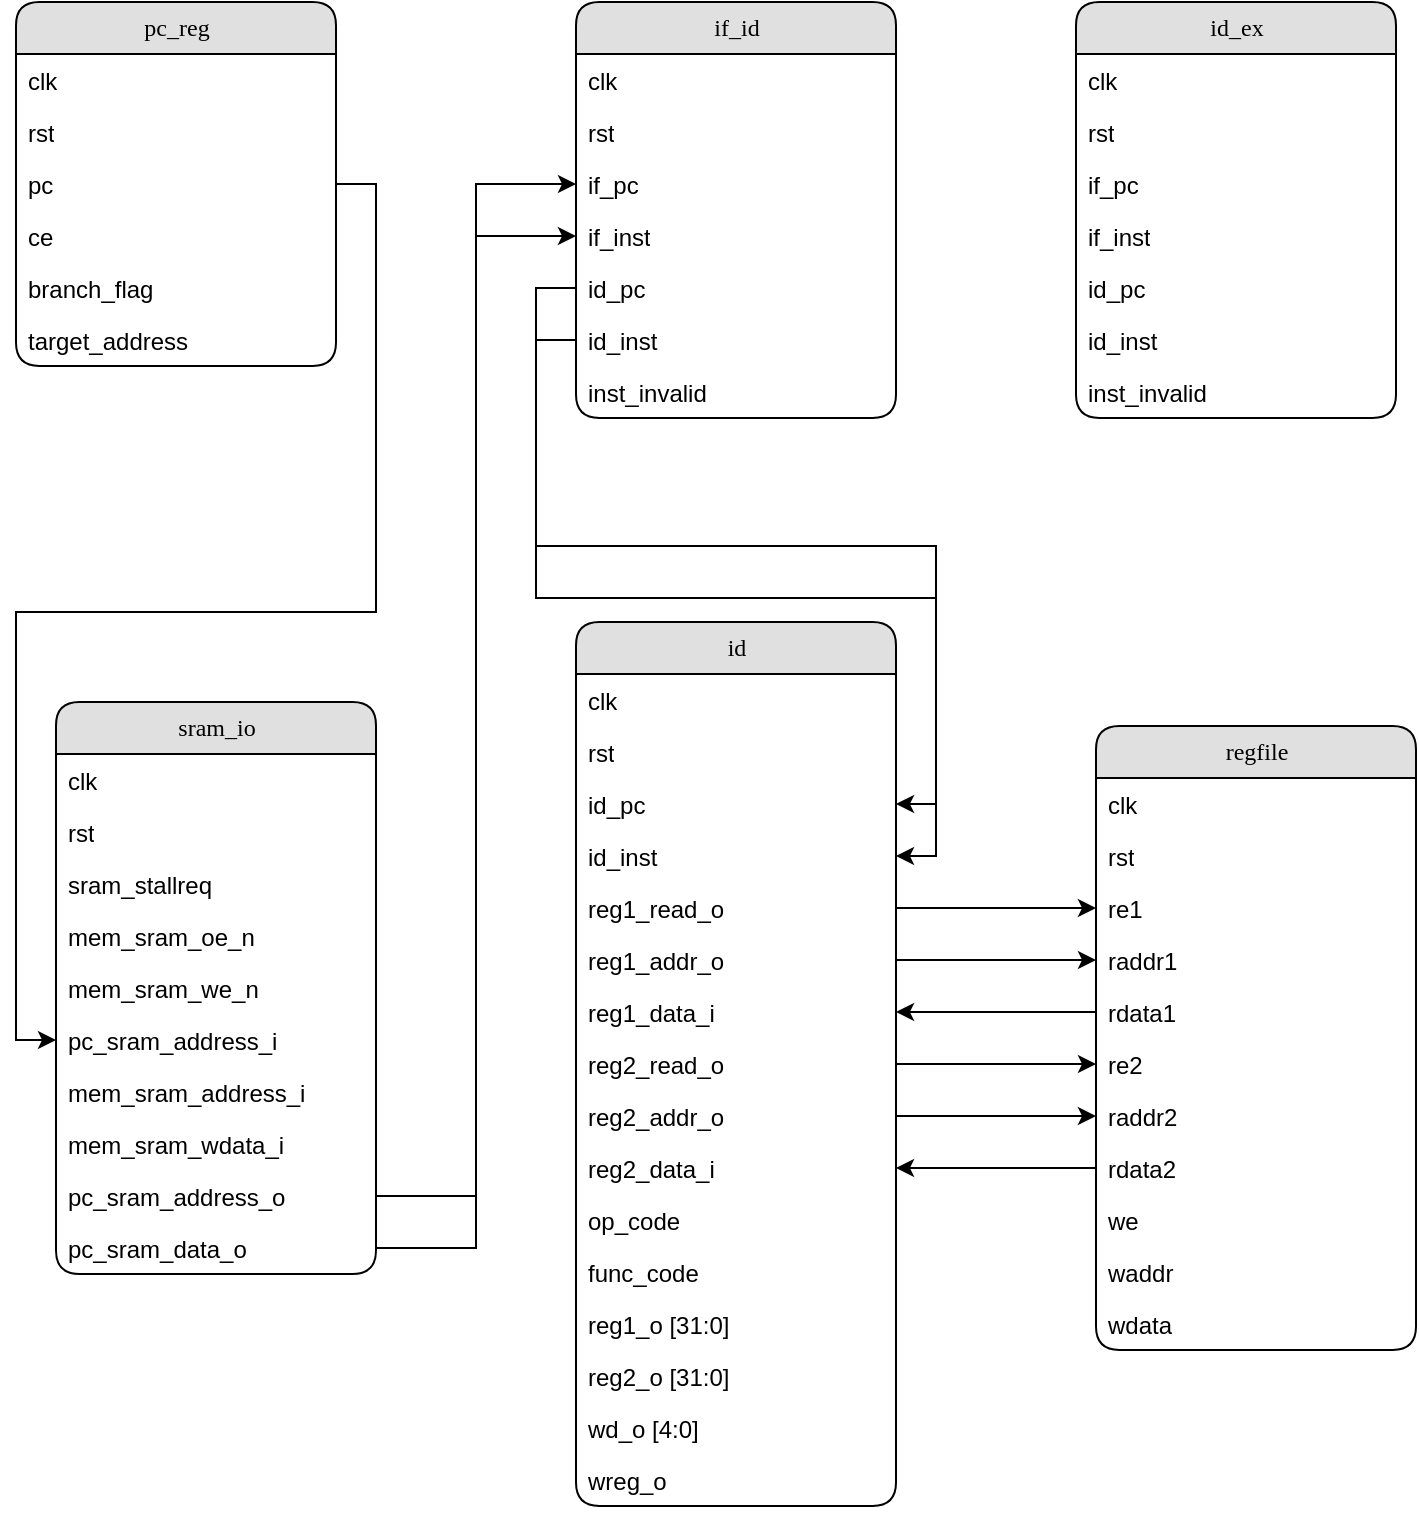 <mxfile version="13.9.2" type="github">
  <diagram name="Page-1" id="b520641d-4fe3-3701-9064-5fc419738815">
    <mxGraphModel dx="2062" dy="1155" grid="1" gridSize="10" guides="1" tooltips="1" connect="1" arrows="1" fold="1" page="1" pageScale="1" pageWidth="850" pageHeight="1100" background="#ffffff" math="0" shadow="0">
      <root>
        <mxCell id="0" />
        <mxCell id="1" parent="0" />
        <mxCell id="21ea969265ad0168-6" value="pc_reg" style="swimlane;html=1;fontStyle=0;childLayout=stackLayout;horizontal=1;startSize=26;fillColor=#e0e0e0;horizontalStack=0;resizeParent=1;resizeLast=0;collapsible=1;marginBottom=0;swimlaneFillColor=#ffffff;align=center;rounded=1;shadow=0;comic=0;labelBackgroundColor=none;strokeWidth=1;fontFamily=Verdana;fontSize=12" parent="1" vertex="1">
          <mxGeometry x="50" y="130" width="160" height="182" as="geometry">
            <mxRectangle x="160" y="74" width="70" height="26" as="alternateBounds" />
          </mxGeometry>
        </mxCell>
        <mxCell id="21ea969265ad0168-7" value="clk" style="text;html=1;strokeColor=none;fillColor=none;spacingLeft=4;spacingRight=4;whiteSpace=wrap;overflow=hidden;rotatable=0;points=[[0,0.5],[1,0.5]];portConstraint=eastwest;" parent="21ea969265ad0168-6" vertex="1">
          <mxGeometry y="26" width="160" height="26" as="geometry" />
        </mxCell>
        <mxCell id="21ea969265ad0168-8" value="rst" style="text;html=1;strokeColor=none;fillColor=none;spacingLeft=4;spacingRight=4;whiteSpace=wrap;overflow=hidden;rotatable=0;points=[[0,0.5],[1,0.5]];portConstraint=eastwest;" parent="21ea969265ad0168-6" vertex="1">
          <mxGeometry y="52" width="160" height="26" as="geometry" />
        </mxCell>
        <mxCell id="21ea969265ad0168-9" value="pc" style="text;html=1;strokeColor=none;fillColor=none;spacingLeft=4;spacingRight=4;whiteSpace=wrap;overflow=hidden;rotatable=0;points=[[0,0.5],[1,0.5]];portConstraint=eastwest;" parent="21ea969265ad0168-6" vertex="1">
          <mxGeometry y="78" width="160" height="26" as="geometry" />
        </mxCell>
        <mxCell id="YsdhhC4Hr84g5VF4oJ76-20" value="ce" style="text;html=1;strokeColor=none;fillColor=none;spacingLeft=4;spacingRight=4;whiteSpace=wrap;overflow=hidden;rotatable=0;points=[[0,0.5],[1,0.5]];portConstraint=eastwest;" vertex="1" parent="21ea969265ad0168-6">
          <mxGeometry y="104" width="160" height="26" as="geometry" />
        </mxCell>
        <mxCell id="YsdhhC4Hr84g5VF4oJ76-26" value="branch_flag" style="text;html=1;strokeColor=none;fillColor=none;spacingLeft=4;spacingRight=4;whiteSpace=wrap;overflow=hidden;rotatable=0;points=[[0,0.5],[1,0.5]];portConstraint=eastwest;" vertex="1" parent="21ea969265ad0168-6">
          <mxGeometry y="130" width="160" height="26" as="geometry" />
        </mxCell>
        <mxCell id="YsdhhC4Hr84g5VF4oJ76-27" value="target_address" style="text;html=1;strokeColor=none;fillColor=none;spacingLeft=4;spacingRight=4;whiteSpace=wrap;overflow=hidden;rotatable=0;points=[[0,0.5],[1,0.5]];portConstraint=eastwest;" vertex="1" parent="21ea969265ad0168-6">
          <mxGeometry y="156" width="160" height="26" as="geometry" />
        </mxCell>
        <mxCell id="YsdhhC4Hr84g5VF4oJ76-32" value="sram_io" style="swimlane;html=1;fontStyle=0;childLayout=stackLayout;horizontal=1;startSize=26;fillColor=#e0e0e0;horizontalStack=0;resizeParent=1;resizeLast=0;collapsible=1;marginBottom=0;swimlaneFillColor=#ffffff;align=center;rounded=1;shadow=0;comic=0;labelBackgroundColor=none;strokeWidth=1;fontFamily=Verdana;fontSize=12" vertex="1" parent="1">
          <mxGeometry x="70" y="480" width="160" height="286" as="geometry" />
        </mxCell>
        <mxCell id="YsdhhC4Hr84g5VF4oJ76-33" value="clk" style="text;html=1;strokeColor=none;fillColor=none;spacingLeft=4;spacingRight=4;whiteSpace=wrap;overflow=hidden;rotatable=0;points=[[0,0.5],[1,0.5]];portConstraint=eastwest;" vertex="1" parent="YsdhhC4Hr84g5VF4oJ76-32">
          <mxGeometry y="26" width="160" height="26" as="geometry" />
        </mxCell>
        <mxCell id="YsdhhC4Hr84g5VF4oJ76-34" value="rst" style="text;html=1;strokeColor=none;fillColor=none;spacingLeft=4;spacingRight=4;whiteSpace=wrap;overflow=hidden;rotatable=0;points=[[0,0.5],[1,0.5]];portConstraint=eastwest;" vertex="1" parent="YsdhhC4Hr84g5VF4oJ76-32">
          <mxGeometry y="52" width="160" height="26" as="geometry" />
        </mxCell>
        <mxCell id="YsdhhC4Hr84g5VF4oJ76-35" value="sram_stallreq" style="text;html=1;strokeColor=none;fillColor=none;spacingLeft=4;spacingRight=4;whiteSpace=wrap;overflow=hidden;rotatable=0;points=[[0,0.5],[1,0.5]];portConstraint=eastwest;" vertex="1" parent="YsdhhC4Hr84g5VF4oJ76-32">
          <mxGeometry y="78" width="160" height="26" as="geometry" />
        </mxCell>
        <mxCell id="YsdhhC4Hr84g5VF4oJ76-36" value="mem_sram_oe_n" style="text;html=1;strokeColor=none;fillColor=none;spacingLeft=4;spacingRight=4;whiteSpace=wrap;overflow=hidden;rotatable=0;points=[[0,0.5],[1,0.5]];portConstraint=eastwest;" vertex="1" parent="YsdhhC4Hr84g5VF4oJ76-32">
          <mxGeometry y="104" width="160" height="26" as="geometry" />
        </mxCell>
        <mxCell id="YsdhhC4Hr84g5VF4oJ76-37" value="mem_sram_we_n" style="text;html=1;strokeColor=none;fillColor=none;spacingLeft=4;spacingRight=4;whiteSpace=wrap;overflow=hidden;rotatable=0;points=[[0,0.5],[1,0.5]];portConstraint=eastwest;" vertex="1" parent="YsdhhC4Hr84g5VF4oJ76-32">
          <mxGeometry y="130" width="160" height="26" as="geometry" />
        </mxCell>
        <mxCell id="YsdhhC4Hr84g5VF4oJ76-38" value="pc_sram_address_i" style="text;html=1;strokeColor=none;fillColor=none;spacingLeft=4;spacingRight=4;whiteSpace=wrap;overflow=hidden;rotatable=0;points=[[0,0.5],[1,0.5]];portConstraint=eastwest;" vertex="1" parent="YsdhhC4Hr84g5VF4oJ76-32">
          <mxGeometry y="156" width="160" height="26" as="geometry" />
        </mxCell>
        <mxCell id="YsdhhC4Hr84g5VF4oJ76-39" value="mem_sram_address_i" style="text;html=1;strokeColor=none;fillColor=none;spacingLeft=4;spacingRight=4;whiteSpace=wrap;overflow=hidden;rotatable=0;points=[[0,0.5],[1,0.5]];portConstraint=eastwest;" vertex="1" parent="YsdhhC4Hr84g5VF4oJ76-32">
          <mxGeometry y="182" width="160" height="26" as="geometry" />
        </mxCell>
        <mxCell id="YsdhhC4Hr84g5VF4oJ76-40" value="mem_sram_wdata_i" style="text;html=1;strokeColor=none;fillColor=none;spacingLeft=4;spacingRight=4;whiteSpace=wrap;overflow=hidden;rotatable=0;points=[[0,0.5],[1,0.5]];portConstraint=eastwest;" vertex="1" parent="YsdhhC4Hr84g5VF4oJ76-32">
          <mxGeometry y="208" width="160" height="26" as="geometry" />
        </mxCell>
        <mxCell id="YsdhhC4Hr84g5VF4oJ76-42" value="pc_sram_address_o" style="text;html=1;strokeColor=none;fillColor=none;spacingLeft=4;spacingRight=4;whiteSpace=wrap;overflow=hidden;rotatable=0;points=[[0,0.5],[1,0.5]];portConstraint=eastwest;" vertex="1" parent="YsdhhC4Hr84g5VF4oJ76-32">
          <mxGeometry y="234" width="160" height="26" as="geometry" />
        </mxCell>
        <mxCell id="YsdhhC4Hr84g5VF4oJ76-41" value="pc_sram_data_o" style="text;html=1;strokeColor=none;fillColor=none;spacingLeft=4;spacingRight=4;whiteSpace=wrap;overflow=hidden;rotatable=0;points=[[0,0.5],[1,0.5]];portConstraint=eastwest;" vertex="1" parent="YsdhhC4Hr84g5VF4oJ76-32">
          <mxGeometry y="260" width="160" height="26" as="geometry" />
        </mxCell>
        <mxCell id="YsdhhC4Hr84g5VF4oJ76-43" style="edgeStyle=orthogonalEdgeStyle;rounded=0;orthogonalLoop=1;jettySize=auto;html=1;" edge="1" parent="1" source="21ea969265ad0168-9" target="YsdhhC4Hr84g5VF4oJ76-38">
          <mxGeometry relative="1" as="geometry" />
        </mxCell>
        <mxCell id="YsdhhC4Hr84g5VF4oJ76-44" value="if_id" style="swimlane;html=1;fontStyle=0;childLayout=stackLayout;horizontal=1;startSize=26;fillColor=#e0e0e0;horizontalStack=0;resizeParent=1;resizeLast=0;collapsible=1;marginBottom=0;swimlaneFillColor=#ffffff;align=center;rounded=1;shadow=0;comic=0;labelBackgroundColor=none;strokeWidth=1;fontFamily=Verdana;fontSize=12" vertex="1" parent="1">
          <mxGeometry x="330" y="130" width="160" height="208" as="geometry" />
        </mxCell>
        <mxCell id="YsdhhC4Hr84g5VF4oJ76-45" value="clk" style="text;html=1;strokeColor=none;fillColor=none;spacingLeft=4;spacingRight=4;whiteSpace=wrap;overflow=hidden;rotatable=0;points=[[0,0.5],[1,0.5]];portConstraint=eastwest;" vertex="1" parent="YsdhhC4Hr84g5VF4oJ76-44">
          <mxGeometry y="26" width="160" height="26" as="geometry" />
        </mxCell>
        <mxCell id="YsdhhC4Hr84g5VF4oJ76-46" value="rst" style="text;html=1;strokeColor=none;fillColor=none;spacingLeft=4;spacingRight=4;whiteSpace=wrap;overflow=hidden;rotatable=0;points=[[0,0.5],[1,0.5]];portConstraint=eastwest;" vertex="1" parent="YsdhhC4Hr84g5VF4oJ76-44">
          <mxGeometry y="52" width="160" height="26" as="geometry" />
        </mxCell>
        <mxCell id="YsdhhC4Hr84g5VF4oJ76-47" value="if_pc" style="text;html=1;strokeColor=none;fillColor=none;spacingLeft=4;spacingRight=4;whiteSpace=wrap;overflow=hidden;rotatable=0;points=[[0,0.5],[1,0.5]];portConstraint=eastwest;" vertex="1" parent="YsdhhC4Hr84g5VF4oJ76-44">
          <mxGeometry y="78" width="160" height="26" as="geometry" />
        </mxCell>
        <mxCell id="YsdhhC4Hr84g5VF4oJ76-48" value="if_inst" style="text;html=1;strokeColor=none;fillColor=none;spacingLeft=4;spacingRight=4;whiteSpace=wrap;overflow=hidden;rotatable=0;points=[[0,0.5],[1,0.5]];portConstraint=eastwest;" vertex="1" parent="YsdhhC4Hr84g5VF4oJ76-44">
          <mxGeometry y="104" width="160" height="26" as="geometry" />
        </mxCell>
        <mxCell id="YsdhhC4Hr84g5VF4oJ76-49" value="id_pc" style="text;html=1;strokeColor=none;fillColor=none;spacingLeft=4;spacingRight=4;whiteSpace=wrap;overflow=hidden;rotatable=0;points=[[0,0.5],[1,0.5]];portConstraint=eastwest;" vertex="1" parent="YsdhhC4Hr84g5VF4oJ76-44">
          <mxGeometry y="130" width="160" height="26" as="geometry" />
        </mxCell>
        <mxCell id="YsdhhC4Hr84g5VF4oJ76-50" value="id_inst" style="text;html=1;strokeColor=none;fillColor=none;spacingLeft=4;spacingRight=4;whiteSpace=wrap;overflow=hidden;rotatable=0;points=[[0,0.5],[1,0.5]];portConstraint=eastwest;" vertex="1" parent="YsdhhC4Hr84g5VF4oJ76-44">
          <mxGeometry y="156" width="160" height="26" as="geometry" />
        </mxCell>
        <mxCell id="YsdhhC4Hr84g5VF4oJ76-51" value="inst_invalid" style="text;html=1;strokeColor=none;fillColor=none;spacingLeft=4;spacingRight=4;whiteSpace=wrap;overflow=hidden;rotatable=0;points=[[0,0.5],[1,0.5]];portConstraint=eastwest;" vertex="1" parent="YsdhhC4Hr84g5VF4oJ76-44">
          <mxGeometry y="182" width="160" height="26" as="geometry" />
        </mxCell>
        <mxCell id="YsdhhC4Hr84g5VF4oJ76-52" style="edgeStyle=orthogonalEdgeStyle;rounded=0;orthogonalLoop=1;jettySize=auto;html=1;" edge="1" parent="1" source="YsdhhC4Hr84g5VF4oJ76-42" target="YsdhhC4Hr84g5VF4oJ76-47">
          <mxGeometry relative="1" as="geometry" />
        </mxCell>
        <mxCell id="YsdhhC4Hr84g5VF4oJ76-53" style="edgeStyle=orthogonalEdgeStyle;rounded=0;orthogonalLoop=1;jettySize=auto;html=1;" edge="1" parent="1" source="YsdhhC4Hr84g5VF4oJ76-41" target="YsdhhC4Hr84g5VF4oJ76-48">
          <mxGeometry relative="1" as="geometry" />
        </mxCell>
        <mxCell id="YsdhhC4Hr84g5VF4oJ76-54" value="id" style="swimlane;html=1;fontStyle=0;childLayout=stackLayout;horizontal=1;startSize=26;fillColor=#e0e0e0;horizontalStack=0;resizeParent=1;resizeLast=0;collapsible=1;marginBottom=0;swimlaneFillColor=#ffffff;align=center;rounded=1;shadow=0;comic=0;labelBackgroundColor=none;strokeWidth=1;fontFamily=Verdana;fontSize=12" vertex="1" parent="1">
          <mxGeometry x="330" y="440" width="160" height="442" as="geometry" />
        </mxCell>
        <mxCell id="YsdhhC4Hr84g5VF4oJ76-55" value="clk" style="text;html=1;strokeColor=none;fillColor=none;spacingLeft=4;spacingRight=4;whiteSpace=wrap;overflow=hidden;rotatable=0;points=[[0,0.5],[1,0.5]];portConstraint=eastwest;" vertex="1" parent="YsdhhC4Hr84g5VF4oJ76-54">
          <mxGeometry y="26" width="160" height="26" as="geometry" />
        </mxCell>
        <mxCell id="YsdhhC4Hr84g5VF4oJ76-56" value="rst" style="text;html=1;strokeColor=none;fillColor=none;spacingLeft=4;spacingRight=4;whiteSpace=wrap;overflow=hidden;rotatable=0;points=[[0,0.5],[1,0.5]];portConstraint=eastwest;" vertex="1" parent="YsdhhC4Hr84g5VF4oJ76-54">
          <mxGeometry y="52" width="160" height="26" as="geometry" />
        </mxCell>
        <mxCell id="YsdhhC4Hr84g5VF4oJ76-57" value="id_pc" style="text;html=1;strokeColor=none;fillColor=none;spacingLeft=4;spacingRight=4;whiteSpace=wrap;overflow=hidden;rotatable=0;points=[[0,0.5],[1,0.5]];portConstraint=eastwest;" vertex="1" parent="YsdhhC4Hr84g5VF4oJ76-54">
          <mxGeometry y="78" width="160" height="26" as="geometry" />
        </mxCell>
        <mxCell id="YsdhhC4Hr84g5VF4oJ76-58" value="id_inst" style="text;html=1;strokeColor=none;fillColor=none;spacingLeft=4;spacingRight=4;whiteSpace=wrap;overflow=hidden;rotatable=0;points=[[0,0.5],[1,0.5]];portConstraint=eastwest;" vertex="1" parent="YsdhhC4Hr84g5VF4oJ76-54">
          <mxGeometry y="104" width="160" height="26" as="geometry" />
        </mxCell>
        <mxCell id="YsdhhC4Hr84g5VF4oJ76-80" value="reg1_read_o" style="text;html=1;strokeColor=none;fillColor=none;spacingLeft=4;spacingRight=4;whiteSpace=wrap;overflow=hidden;rotatable=0;points=[[0,0.5],[1,0.5]];portConstraint=eastwest;" vertex="1" parent="YsdhhC4Hr84g5VF4oJ76-54">
          <mxGeometry y="130" width="160" height="26" as="geometry" />
        </mxCell>
        <mxCell id="YsdhhC4Hr84g5VF4oJ76-73" value="reg1_addr_o" style="text;html=1;strokeColor=none;fillColor=none;spacingLeft=4;spacingRight=4;whiteSpace=wrap;overflow=hidden;rotatable=0;points=[[0,0.5],[1,0.5]];portConstraint=eastwest;" vertex="1" parent="YsdhhC4Hr84g5VF4oJ76-54">
          <mxGeometry y="156" width="160" height="26" as="geometry" />
        </mxCell>
        <mxCell id="YsdhhC4Hr84g5VF4oJ76-78" value="reg1_data_i" style="text;html=1;strokeColor=none;fillColor=none;spacingLeft=4;spacingRight=4;whiteSpace=wrap;overflow=hidden;rotatable=0;points=[[0,0.5],[1,0.5]];portConstraint=eastwest;" vertex="1" parent="YsdhhC4Hr84g5VF4oJ76-54">
          <mxGeometry y="182" width="160" height="26" as="geometry" />
        </mxCell>
        <mxCell id="YsdhhC4Hr84g5VF4oJ76-74" value="reg2_read_o" style="text;html=1;strokeColor=none;fillColor=none;spacingLeft=4;spacingRight=4;whiteSpace=wrap;overflow=hidden;rotatable=0;points=[[0,0.5],[1,0.5]];portConstraint=eastwest;" vertex="1" parent="YsdhhC4Hr84g5VF4oJ76-54">
          <mxGeometry y="208" width="160" height="26" as="geometry" />
        </mxCell>
        <mxCell id="YsdhhC4Hr84g5VF4oJ76-79" value="reg2_addr_o" style="text;html=1;strokeColor=none;fillColor=none;spacingLeft=4;spacingRight=4;whiteSpace=wrap;overflow=hidden;rotatable=0;points=[[0,0.5],[1,0.5]];portConstraint=eastwest;" vertex="1" parent="YsdhhC4Hr84g5VF4oJ76-54">
          <mxGeometry y="234" width="160" height="26" as="geometry" />
        </mxCell>
        <mxCell id="YsdhhC4Hr84g5VF4oJ76-81" value="reg2_data_i" style="text;html=1;strokeColor=none;fillColor=none;spacingLeft=4;spacingRight=4;whiteSpace=wrap;overflow=hidden;rotatable=0;points=[[0,0.5],[1,0.5]];portConstraint=eastwest;" vertex="1" parent="YsdhhC4Hr84g5VF4oJ76-54">
          <mxGeometry y="260" width="160" height="26" as="geometry" />
        </mxCell>
        <mxCell id="YsdhhC4Hr84g5VF4oJ76-88" value="op_code" style="text;html=1;strokeColor=none;fillColor=none;spacingLeft=4;spacingRight=4;whiteSpace=wrap;overflow=hidden;rotatable=0;points=[[0,0.5],[1,0.5]];portConstraint=eastwest;" vertex="1" parent="YsdhhC4Hr84g5VF4oJ76-54">
          <mxGeometry y="286" width="160" height="26" as="geometry" />
        </mxCell>
        <mxCell id="YsdhhC4Hr84g5VF4oJ76-89" value="func_code" style="text;html=1;strokeColor=none;fillColor=none;spacingLeft=4;spacingRight=4;whiteSpace=wrap;overflow=hidden;rotatable=0;points=[[0,0.5],[1,0.5]];portConstraint=eastwest;" vertex="1" parent="YsdhhC4Hr84g5VF4oJ76-54">
          <mxGeometry y="312" width="160" height="26" as="geometry" />
        </mxCell>
        <mxCell id="YsdhhC4Hr84g5VF4oJ76-90" value="reg1_o [31:0]" style="text;html=1;strokeColor=none;fillColor=none;spacingLeft=4;spacingRight=4;whiteSpace=wrap;overflow=hidden;rotatable=0;points=[[0,0.5],[1,0.5]];portConstraint=eastwest;" vertex="1" parent="YsdhhC4Hr84g5VF4oJ76-54">
          <mxGeometry y="338" width="160" height="26" as="geometry" />
        </mxCell>
        <mxCell id="YsdhhC4Hr84g5VF4oJ76-91" value="reg2_o [31:0]" style="text;html=1;strokeColor=none;fillColor=none;spacingLeft=4;spacingRight=4;whiteSpace=wrap;overflow=hidden;rotatable=0;points=[[0,0.5],[1,0.5]];portConstraint=eastwest;" vertex="1" parent="YsdhhC4Hr84g5VF4oJ76-54">
          <mxGeometry y="364" width="160" height="26" as="geometry" />
        </mxCell>
        <mxCell id="YsdhhC4Hr84g5VF4oJ76-92" value="wd_o [4:0]" style="text;html=1;strokeColor=none;fillColor=none;spacingLeft=4;spacingRight=4;whiteSpace=wrap;overflow=hidden;rotatable=0;points=[[0,0.5],[1,0.5]];portConstraint=eastwest;" vertex="1" parent="YsdhhC4Hr84g5VF4oJ76-54">
          <mxGeometry y="390" width="160" height="26" as="geometry" />
        </mxCell>
        <mxCell id="YsdhhC4Hr84g5VF4oJ76-93" value="wreg_o" style="text;html=1;strokeColor=none;fillColor=none;spacingLeft=4;spacingRight=4;whiteSpace=wrap;overflow=hidden;rotatable=0;points=[[0,0.5],[1,0.5]];portConstraint=eastwest;" vertex="1" parent="YsdhhC4Hr84g5VF4oJ76-54">
          <mxGeometry y="416" width="160" height="26" as="geometry" />
        </mxCell>
        <mxCell id="YsdhhC4Hr84g5VF4oJ76-59" style="edgeStyle=orthogonalEdgeStyle;rounded=0;orthogonalLoop=1;jettySize=auto;html=1;" edge="1" parent="1" source="YsdhhC4Hr84g5VF4oJ76-49" target="YsdhhC4Hr84g5VF4oJ76-57">
          <mxGeometry relative="1" as="geometry" />
        </mxCell>
        <mxCell id="YsdhhC4Hr84g5VF4oJ76-60" style="edgeStyle=orthogonalEdgeStyle;rounded=0;orthogonalLoop=1;jettySize=auto;html=1;" edge="1" parent="1" source="YsdhhC4Hr84g5VF4oJ76-50" target="YsdhhC4Hr84g5VF4oJ76-58">
          <mxGeometry relative="1" as="geometry" />
        </mxCell>
        <mxCell id="YsdhhC4Hr84g5VF4oJ76-61" value="regfile" style="swimlane;html=1;fontStyle=0;childLayout=stackLayout;horizontal=1;startSize=26;fillColor=#e0e0e0;horizontalStack=0;resizeParent=1;resizeLast=0;collapsible=1;marginBottom=0;swimlaneFillColor=#ffffff;align=center;rounded=1;shadow=0;comic=0;labelBackgroundColor=none;strokeWidth=1;fontFamily=Verdana;fontSize=12" vertex="1" parent="1">
          <mxGeometry x="590" y="492" width="160" height="312" as="geometry" />
        </mxCell>
        <mxCell id="YsdhhC4Hr84g5VF4oJ76-62" value="clk" style="text;html=1;strokeColor=none;fillColor=none;spacingLeft=4;spacingRight=4;whiteSpace=wrap;overflow=hidden;rotatable=0;points=[[0,0.5],[1,0.5]];portConstraint=eastwest;" vertex="1" parent="YsdhhC4Hr84g5VF4oJ76-61">
          <mxGeometry y="26" width="160" height="26" as="geometry" />
        </mxCell>
        <mxCell id="YsdhhC4Hr84g5VF4oJ76-63" value="rst" style="text;html=1;strokeColor=none;fillColor=none;spacingLeft=4;spacingRight=4;whiteSpace=wrap;overflow=hidden;rotatable=0;points=[[0,0.5],[1,0.5]];portConstraint=eastwest;" vertex="1" parent="YsdhhC4Hr84g5VF4oJ76-61">
          <mxGeometry y="52" width="160" height="26" as="geometry" />
        </mxCell>
        <mxCell id="YsdhhC4Hr84g5VF4oJ76-65" value="re1" style="text;html=1;strokeColor=none;fillColor=none;spacingLeft=4;spacingRight=4;whiteSpace=wrap;overflow=hidden;rotatable=0;points=[[0,0.5],[1,0.5]];portConstraint=eastwest;" vertex="1" parent="YsdhhC4Hr84g5VF4oJ76-61">
          <mxGeometry y="78" width="160" height="26" as="geometry" />
        </mxCell>
        <mxCell id="YsdhhC4Hr84g5VF4oJ76-64" value="raddr1" style="text;html=1;strokeColor=none;fillColor=none;spacingLeft=4;spacingRight=4;whiteSpace=wrap;overflow=hidden;rotatable=0;points=[[0,0.5],[1,0.5]];portConstraint=eastwest;" vertex="1" parent="YsdhhC4Hr84g5VF4oJ76-61">
          <mxGeometry y="104" width="160" height="26" as="geometry" />
        </mxCell>
        <mxCell id="YsdhhC4Hr84g5VF4oJ76-66" value="rdata1" style="text;html=1;strokeColor=none;fillColor=none;spacingLeft=4;spacingRight=4;whiteSpace=wrap;overflow=hidden;rotatable=0;points=[[0,0.5],[1,0.5]];portConstraint=eastwest;" vertex="1" parent="YsdhhC4Hr84g5VF4oJ76-61">
          <mxGeometry y="130" width="160" height="26" as="geometry" />
        </mxCell>
        <mxCell id="YsdhhC4Hr84g5VF4oJ76-68" value="re2" style="text;html=1;strokeColor=none;fillColor=none;spacingLeft=4;spacingRight=4;whiteSpace=wrap;overflow=hidden;rotatable=0;points=[[0,0.5],[1,0.5]];portConstraint=eastwest;" vertex="1" parent="YsdhhC4Hr84g5VF4oJ76-61">
          <mxGeometry y="156" width="160" height="26" as="geometry" />
        </mxCell>
        <mxCell id="YsdhhC4Hr84g5VF4oJ76-67" value="raddr2" style="text;html=1;strokeColor=none;fillColor=none;spacingLeft=4;spacingRight=4;whiteSpace=wrap;overflow=hidden;rotatable=0;points=[[0,0.5],[1,0.5]];portConstraint=eastwest;" vertex="1" parent="YsdhhC4Hr84g5VF4oJ76-61">
          <mxGeometry y="182" width="160" height="26" as="geometry" />
        </mxCell>
        <mxCell id="YsdhhC4Hr84g5VF4oJ76-69" value="rdata2" style="text;html=1;strokeColor=none;fillColor=none;spacingLeft=4;spacingRight=4;whiteSpace=wrap;overflow=hidden;rotatable=0;points=[[0,0.5],[1,0.5]];portConstraint=eastwest;" vertex="1" parent="YsdhhC4Hr84g5VF4oJ76-61">
          <mxGeometry y="208" width="160" height="26" as="geometry" />
        </mxCell>
        <mxCell id="YsdhhC4Hr84g5VF4oJ76-70" value="we" style="text;html=1;strokeColor=none;fillColor=none;spacingLeft=4;spacingRight=4;whiteSpace=wrap;overflow=hidden;rotatable=0;points=[[0,0.5],[1,0.5]];portConstraint=eastwest;" vertex="1" parent="YsdhhC4Hr84g5VF4oJ76-61">
          <mxGeometry y="234" width="160" height="26" as="geometry" />
        </mxCell>
        <mxCell id="YsdhhC4Hr84g5VF4oJ76-71" value="waddr" style="text;html=1;strokeColor=none;fillColor=none;spacingLeft=4;spacingRight=4;whiteSpace=wrap;overflow=hidden;rotatable=0;points=[[0,0.5],[1,0.5]];portConstraint=eastwest;" vertex="1" parent="YsdhhC4Hr84g5VF4oJ76-61">
          <mxGeometry y="260" width="160" height="26" as="geometry" />
        </mxCell>
        <mxCell id="YsdhhC4Hr84g5VF4oJ76-72" value="wdata" style="text;html=1;strokeColor=none;fillColor=none;spacingLeft=4;spacingRight=4;whiteSpace=wrap;overflow=hidden;rotatable=0;points=[[0,0.5],[1,0.5]];portConstraint=eastwest;" vertex="1" parent="YsdhhC4Hr84g5VF4oJ76-61">
          <mxGeometry y="286" width="160" height="26" as="geometry" />
        </mxCell>
        <mxCell id="YsdhhC4Hr84g5VF4oJ76-82" style="edgeStyle=orthogonalEdgeStyle;rounded=0;orthogonalLoop=1;jettySize=auto;html=1;" edge="1" parent="1" source="YsdhhC4Hr84g5VF4oJ76-80" target="YsdhhC4Hr84g5VF4oJ76-65">
          <mxGeometry relative="1" as="geometry" />
        </mxCell>
        <mxCell id="YsdhhC4Hr84g5VF4oJ76-83" style="edgeStyle=orthogonalEdgeStyle;rounded=0;orthogonalLoop=1;jettySize=auto;html=1;" edge="1" parent="1" source="YsdhhC4Hr84g5VF4oJ76-73" target="YsdhhC4Hr84g5VF4oJ76-64">
          <mxGeometry relative="1" as="geometry" />
        </mxCell>
        <mxCell id="YsdhhC4Hr84g5VF4oJ76-84" style="edgeStyle=orthogonalEdgeStyle;rounded=0;orthogonalLoop=1;jettySize=auto;html=1;" edge="1" parent="1" source="YsdhhC4Hr84g5VF4oJ76-66" target="YsdhhC4Hr84g5VF4oJ76-78">
          <mxGeometry relative="1" as="geometry" />
        </mxCell>
        <mxCell id="YsdhhC4Hr84g5VF4oJ76-85" style="edgeStyle=orthogonalEdgeStyle;rounded=0;orthogonalLoop=1;jettySize=auto;html=1;" edge="1" parent="1" source="YsdhhC4Hr84g5VF4oJ76-74" target="YsdhhC4Hr84g5VF4oJ76-68">
          <mxGeometry relative="1" as="geometry" />
        </mxCell>
        <mxCell id="YsdhhC4Hr84g5VF4oJ76-86" style="edgeStyle=orthogonalEdgeStyle;rounded=0;orthogonalLoop=1;jettySize=auto;html=1;" edge="1" parent="1" source="YsdhhC4Hr84g5VF4oJ76-79" target="YsdhhC4Hr84g5VF4oJ76-67">
          <mxGeometry relative="1" as="geometry" />
        </mxCell>
        <mxCell id="YsdhhC4Hr84g5VF4oJ76-87" style="edgeStyle=orthogonalEdgeStyle;rounded=0;orthogonalLoop=1;jettySize=auto;html=1;" edge="1" parent="1" source="YsdhhC4Hr84g5VF4oJ76-69" target="YsdhhC4Hr84g5VF4oJ76-81">
          <mxGeometry relative="1" as="geometry" />
        </mxCell>
        <mxCell id="YsdhhC4Hr84g5VF4oJ76-94" value="id_ex" style="swimlane;html=1;fontStyle=0;childLayout=stackLayout;horizontal=1;startSize=26;fillColor=#e0e0e0;horizontalStack=0;resizeParent=1;resizeLast=0;collapsible=1;marginBottom=0;swimlaneFillColor=#ffffff;align=center;rounded=1;shadow=0;comic=0;labelBackgroundColor=none;strokeWidth=1;fontFamily=Verdana;fontSize=12" vertex="1" parent="1">
          <mxGeometry x="580" y="130" width="160" height="208" as="geometry" />
        </mxCell>
        <mxCell id="YsdhhC4Hr84g5VF4oJ76-95" value="clk" style="text;html=1;strokeColor=none;fillColor=none;spacingLeft=4;spacingRight=4;whiteSpace=wrap;overflow=hidden;rotatable=0;points=[[0,0.5],[1,0.5]];portConstraint=eastwest;" vertex="1" parent="YsdhhC4Hr84g5VF4oJ76-94">
          <mxGeometry y="26" width="160" height="26" as="geometry" />
        </mxCell>
        <mxCell id="YsdhhC4Hr84g5VF4oJ76-96" value="rst" style="text;html=1;strokeColor=none;fillColor=none;spacingLeft=4;spacingRight=4;whiteSpace=wrap;overflow=hidden;rotatable=0;points=[[0,0.5],[1,0.5]];portConstraint=eastwest;" vertex="1" parent="YsdhhC4Hr84g5VF4oJ76-94">
          <mxGeometry y="52" width="160" height="26" as="geometry" />
        </mxCell>
        <mxCell id="YsdhhC4Hr84g5VF4oJ76-97" value="if_pc" style="text;html=1;strokeColor=none;fillColor=none;spacingLeft=4;spacingRight=4;whiteSpace=wrap;overflow=hidden;rotatable=0;points=[[0,0.5],[1,0.5]];portConstraint=eastwest;" vertex="1" parent="YsdhhC4Hr84g5VF4oJ76-94">
          <mxGeometry y="78" width="160" height="26" as="geometry" />
        </mxCell>
        <mxCell id="YsdhhC4Hr84g5VF4oJ76-98" value="if_inst" style="text;html=1;strokeColor=none;fillColor=none;spacingLeft=4;spacingRight=4;whiteSpace=wrap;overflow=hidden;rotatable=0;points=[[0,0.5],[1,0.5]];portConstraint=eastwest;" vertex="1" parent="YsdhhC4Hr84g5VF4oJ76-94">
          <mxGeometry y="104" width="160" height="26" as="geometry" />
        </mxCell>
        <mxCell id="YsdhhC4Hr84g5VF4oJ76-99" value="id_pc" style="text;html=1;strokeColor=none;fillColor=none;spacingLeft=4;spacingRight=4;whiteSpace=wrap;overflow=hidden;rotatable=0;points=[[0,0.5],[1,0.5]];portConstraint=eastwest;" vertex="1" parent="YsdhhC4Hr84g5VF4oJ76-94">
          <mxGeometry y="130" width="160" height="26" as="geometry" />
        </mxCell>
        <mxCell id="YsdhhC4Hr84g5VF4oJ76-100" value="id_inst" style="text;html=1;strokeColor=none;fillColor=none;spacingLeft=4;spacingRight=4;whiteSpace=wrap;overflow=hidden;rotatable=0;points=[[0,0.5],[1,0.5]];portConstraint=eastwest;" vertex="1" parent="YsdhhC4Hr84g5VF4oJ76-94">
          <mxGeometry y="156" width="160" height="26" as="geometry" />
        </mxCell>
        <mxCell id="YsdhhC4Hr84g5VF4oJ76-101" value="inst_invalid" style="text;html=1;strokeColor=none;fillColor=none;spacingLeft=4;spacingRight=4;whiteSpace=wrap;overflow=hidden;rotatable=0;points=[[0,0.5],[1,0.5]];portConstraint=eastwest;" vertex="1" parent="YsdhhC4Hr84g5VF4oJ76-94">
          <mxGeometry y="182" width="160" height="26" as="geometry" />
        </mxCell>
      </root>
    </mxGraphModel>
  </diagram>
</mxfile>
